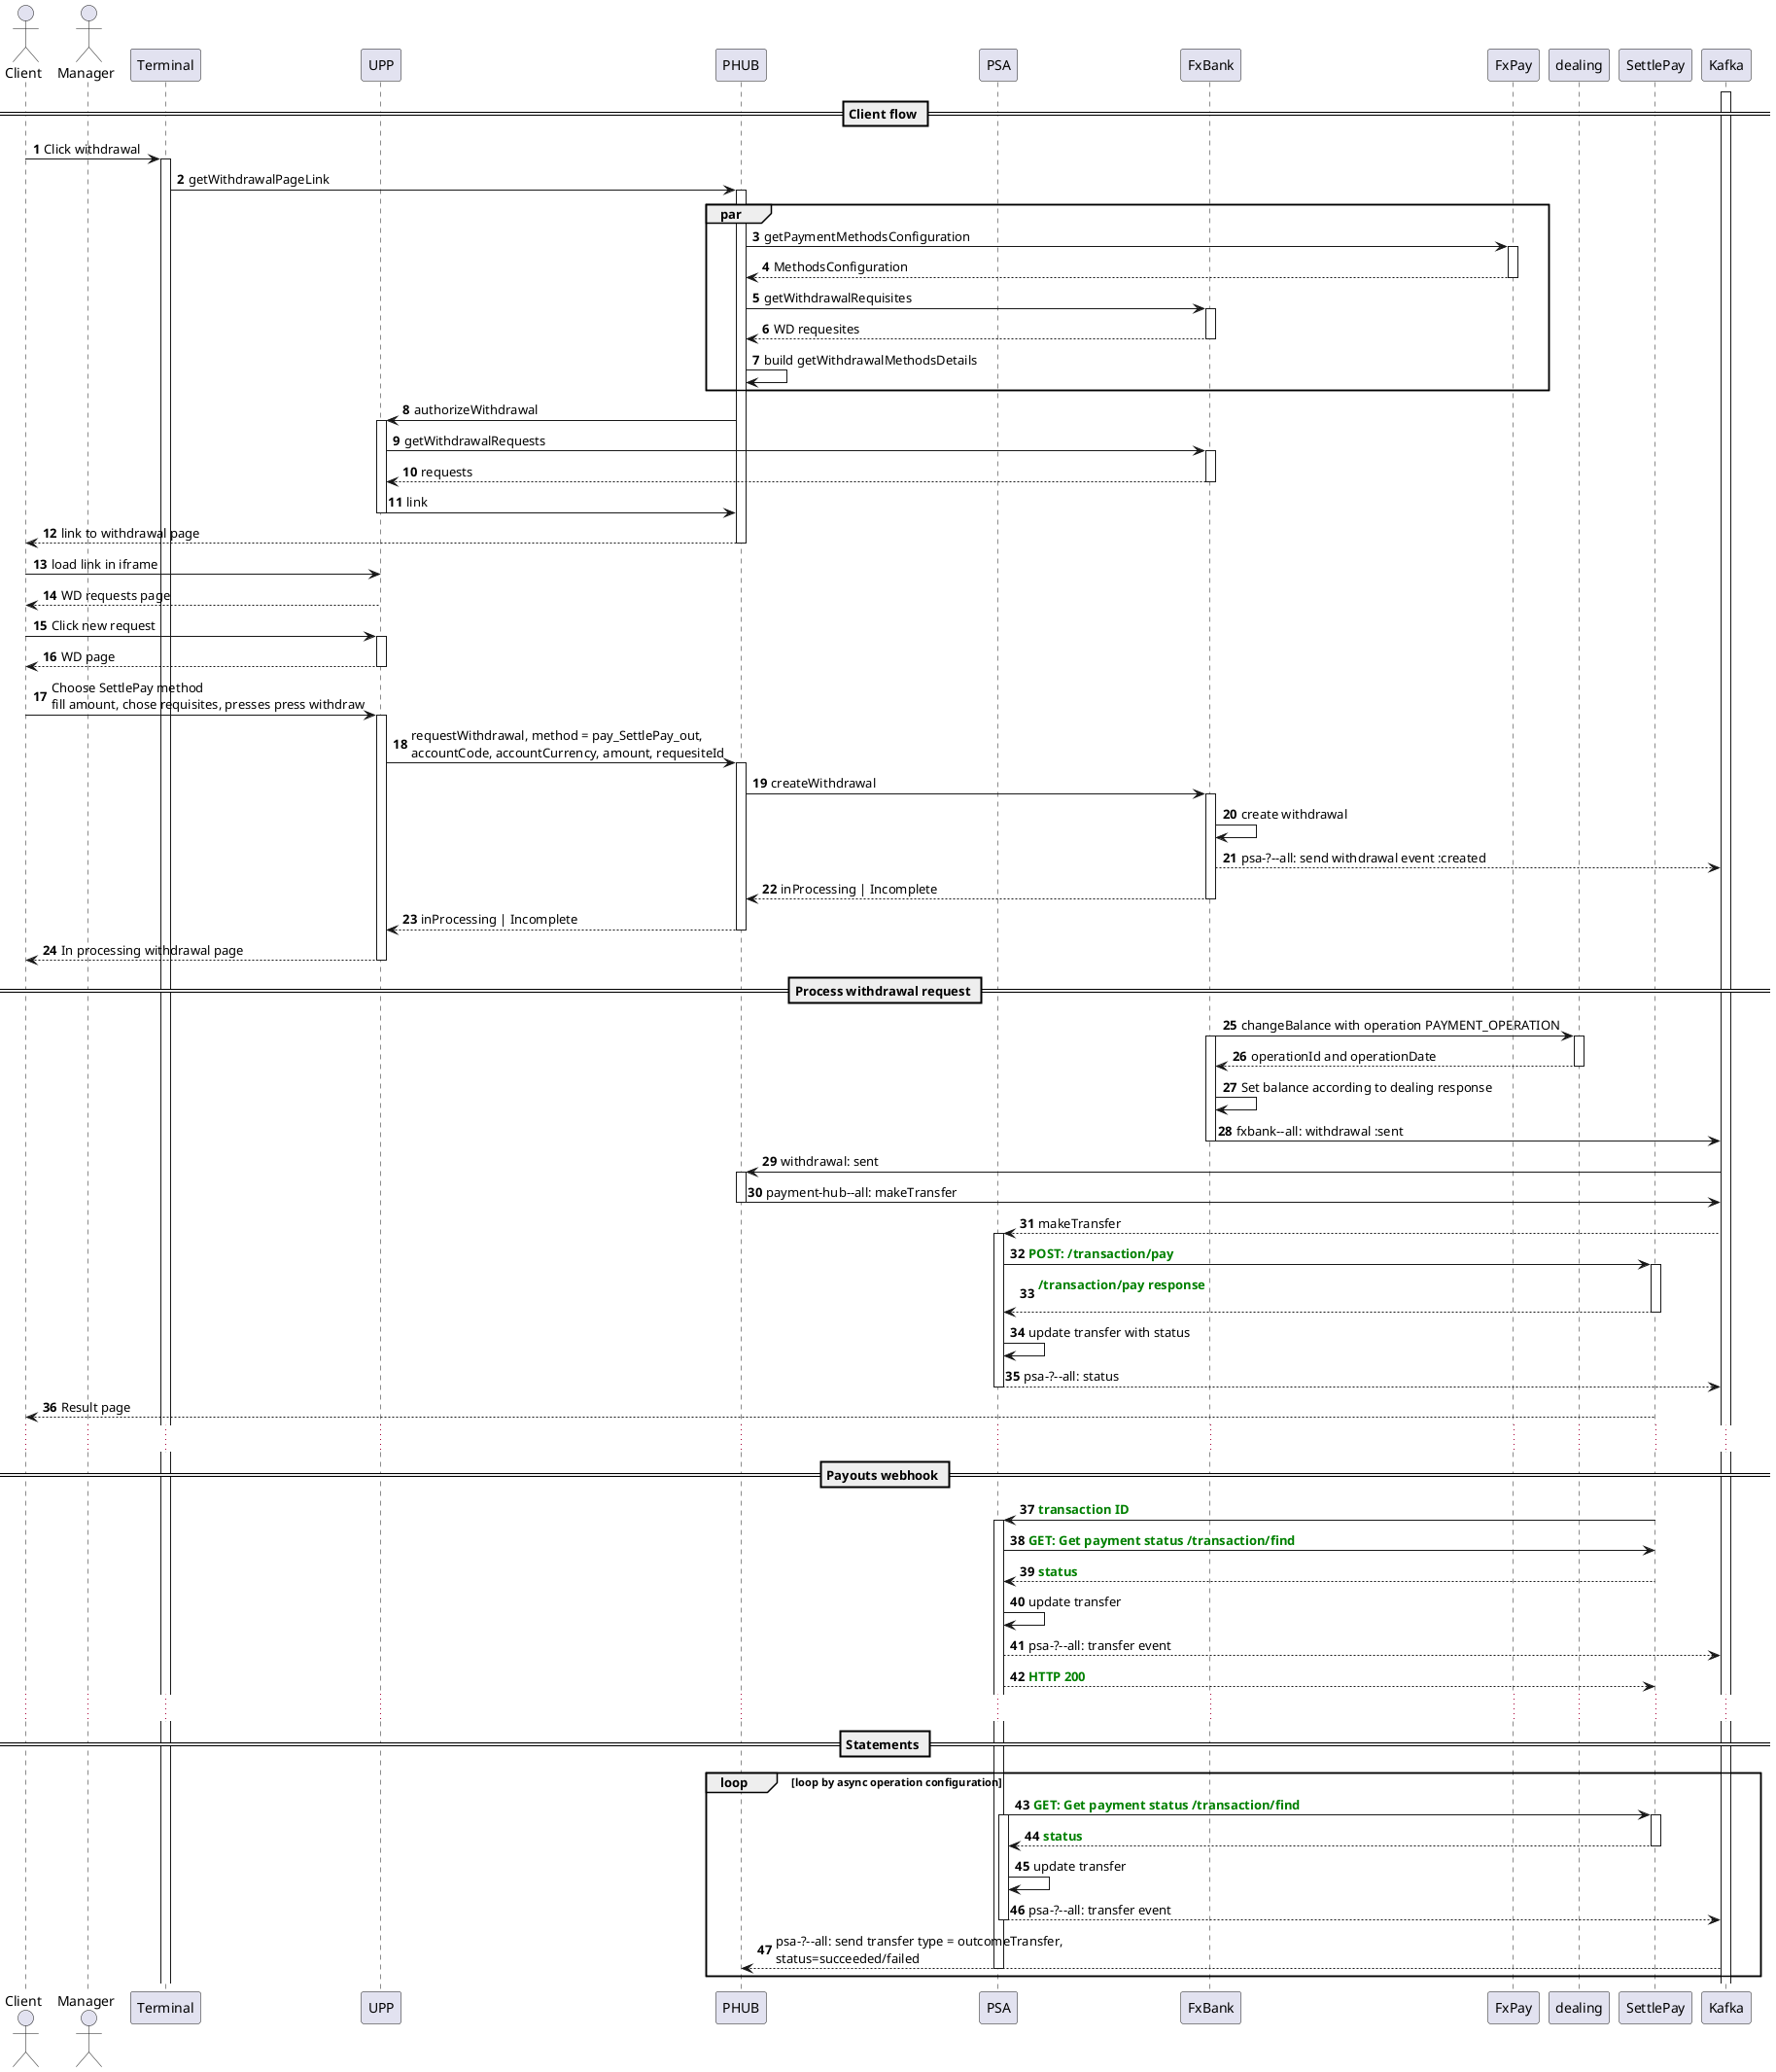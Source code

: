 @startuml
autonumber

actor Client
actor Manager
participant Terminal
participant UPP
participant PHUB
participant PSA
participant FxBank
participant FxPay
participant dealing
participant SettlePay
participant Kafka

== Client flow ==

activate Kafka

Client -> Terminal ++: Click withdrawal
Terminal -> PHUB ++: getWithdrawalPageLink
par

PHUB -> FxPay ++: getPaymentMethodsConfiguration
FxPay --> PHUB --: MethodsConfiguration
PHUB -> FxBank ++: getWithdrawalRequisites
FxBank --> PHUB --: WD requesites
PHUB -> PHUB : build getWithdrawalMethodsDetails
end

PHUB -> UPP ++: authorizeWithdrawal
UPP -> FxBank ++: getWithdrawalRequests
FxBank --> UPP --: requests
UPP -> PHUB --: link
PHUB --> Client --: link to withdrawal page

Client -> UPP: load link in iframe
UPP --> Client: WD requests page

Client -> UPP ++: Click new request
UPP --> Client --: WD page

deactivate Client

Client -> UPP ++: Choose SettlePay method\nfill amount, chose requisites, presses press withdraw
UPP -> PHUB ++: requestWithdrawal, method = pay_SettlePay_out,\naccountCode, accountCurrency, amount, requesiteId
PHUB -> FxBank ++: createWithdrawal
FxBank -> FxBank : create withdrawal
FxBank --> Kafka : psa-?--all: send withdrawal event :created
FxBank --> PHUB --: inProcessing | Incomplete
PHUB --> UPP --: inProcessing | Incomplete
UPP --> Client --: In processing withdrawal page

== Process withdrawal request ==

FxBank -> dealing ++: changeBalance with operation PAYMENT_OPERATION
activate FxBank
dealing --> FxBank --:  operationId and operationDate
FxBank -> FxBank : Set balance according to dealing response 
FxBank -> Kafka --: fxbank--all: withdrawal :sent

Kafka -> PHUB ++: withdrawal: sent
PHUB -> Kafka --: payment-hub--all: makeTransfer
Kafka --> PSA ++: makeTransfer
PSA -> SettlePay ++: <b><font color=green>POST: /transaction/pay
SettlePay --> PSA --: <b><font color=green>/transaction/pay response \n
PSA -> PSA : update transfer with status
PSA --> Kafka --: psa-?--all: status
SettlePay --> Client --: Result page

...
== Payouts webhook ==
SettlePay -> PSA ++: <b><font color=green>transaction ID
PSA -> SettlePay : <b><font color=green>GET: Get payment status /transaction/find
SettlePay --> PSA --: <b><font color=green>status
PSA -> PSA : update transfer
PSA --> Kafka :  psa-?--all: transfer event
PSA --> SettlePay : <b><font color=green>HTTP 200

...
== Statements ==
    loop loop by async operation configuration
    PSA -> SettlePay ++: <b><font color=green>GET: Get payment status /transaction/find
    activate PSA
    SettlePay --> PSA --: <b><font color=green>status
    PSA -> PSA: update transfer
    PSA --> Kafka --:  psa-?--all: transfer event
    Kafka --> PHUB : psa-?--all: send transfer type = outcomeTransfer, \nstatus=succeeded/failed
    deactivate PSA
end loop

@enduml
